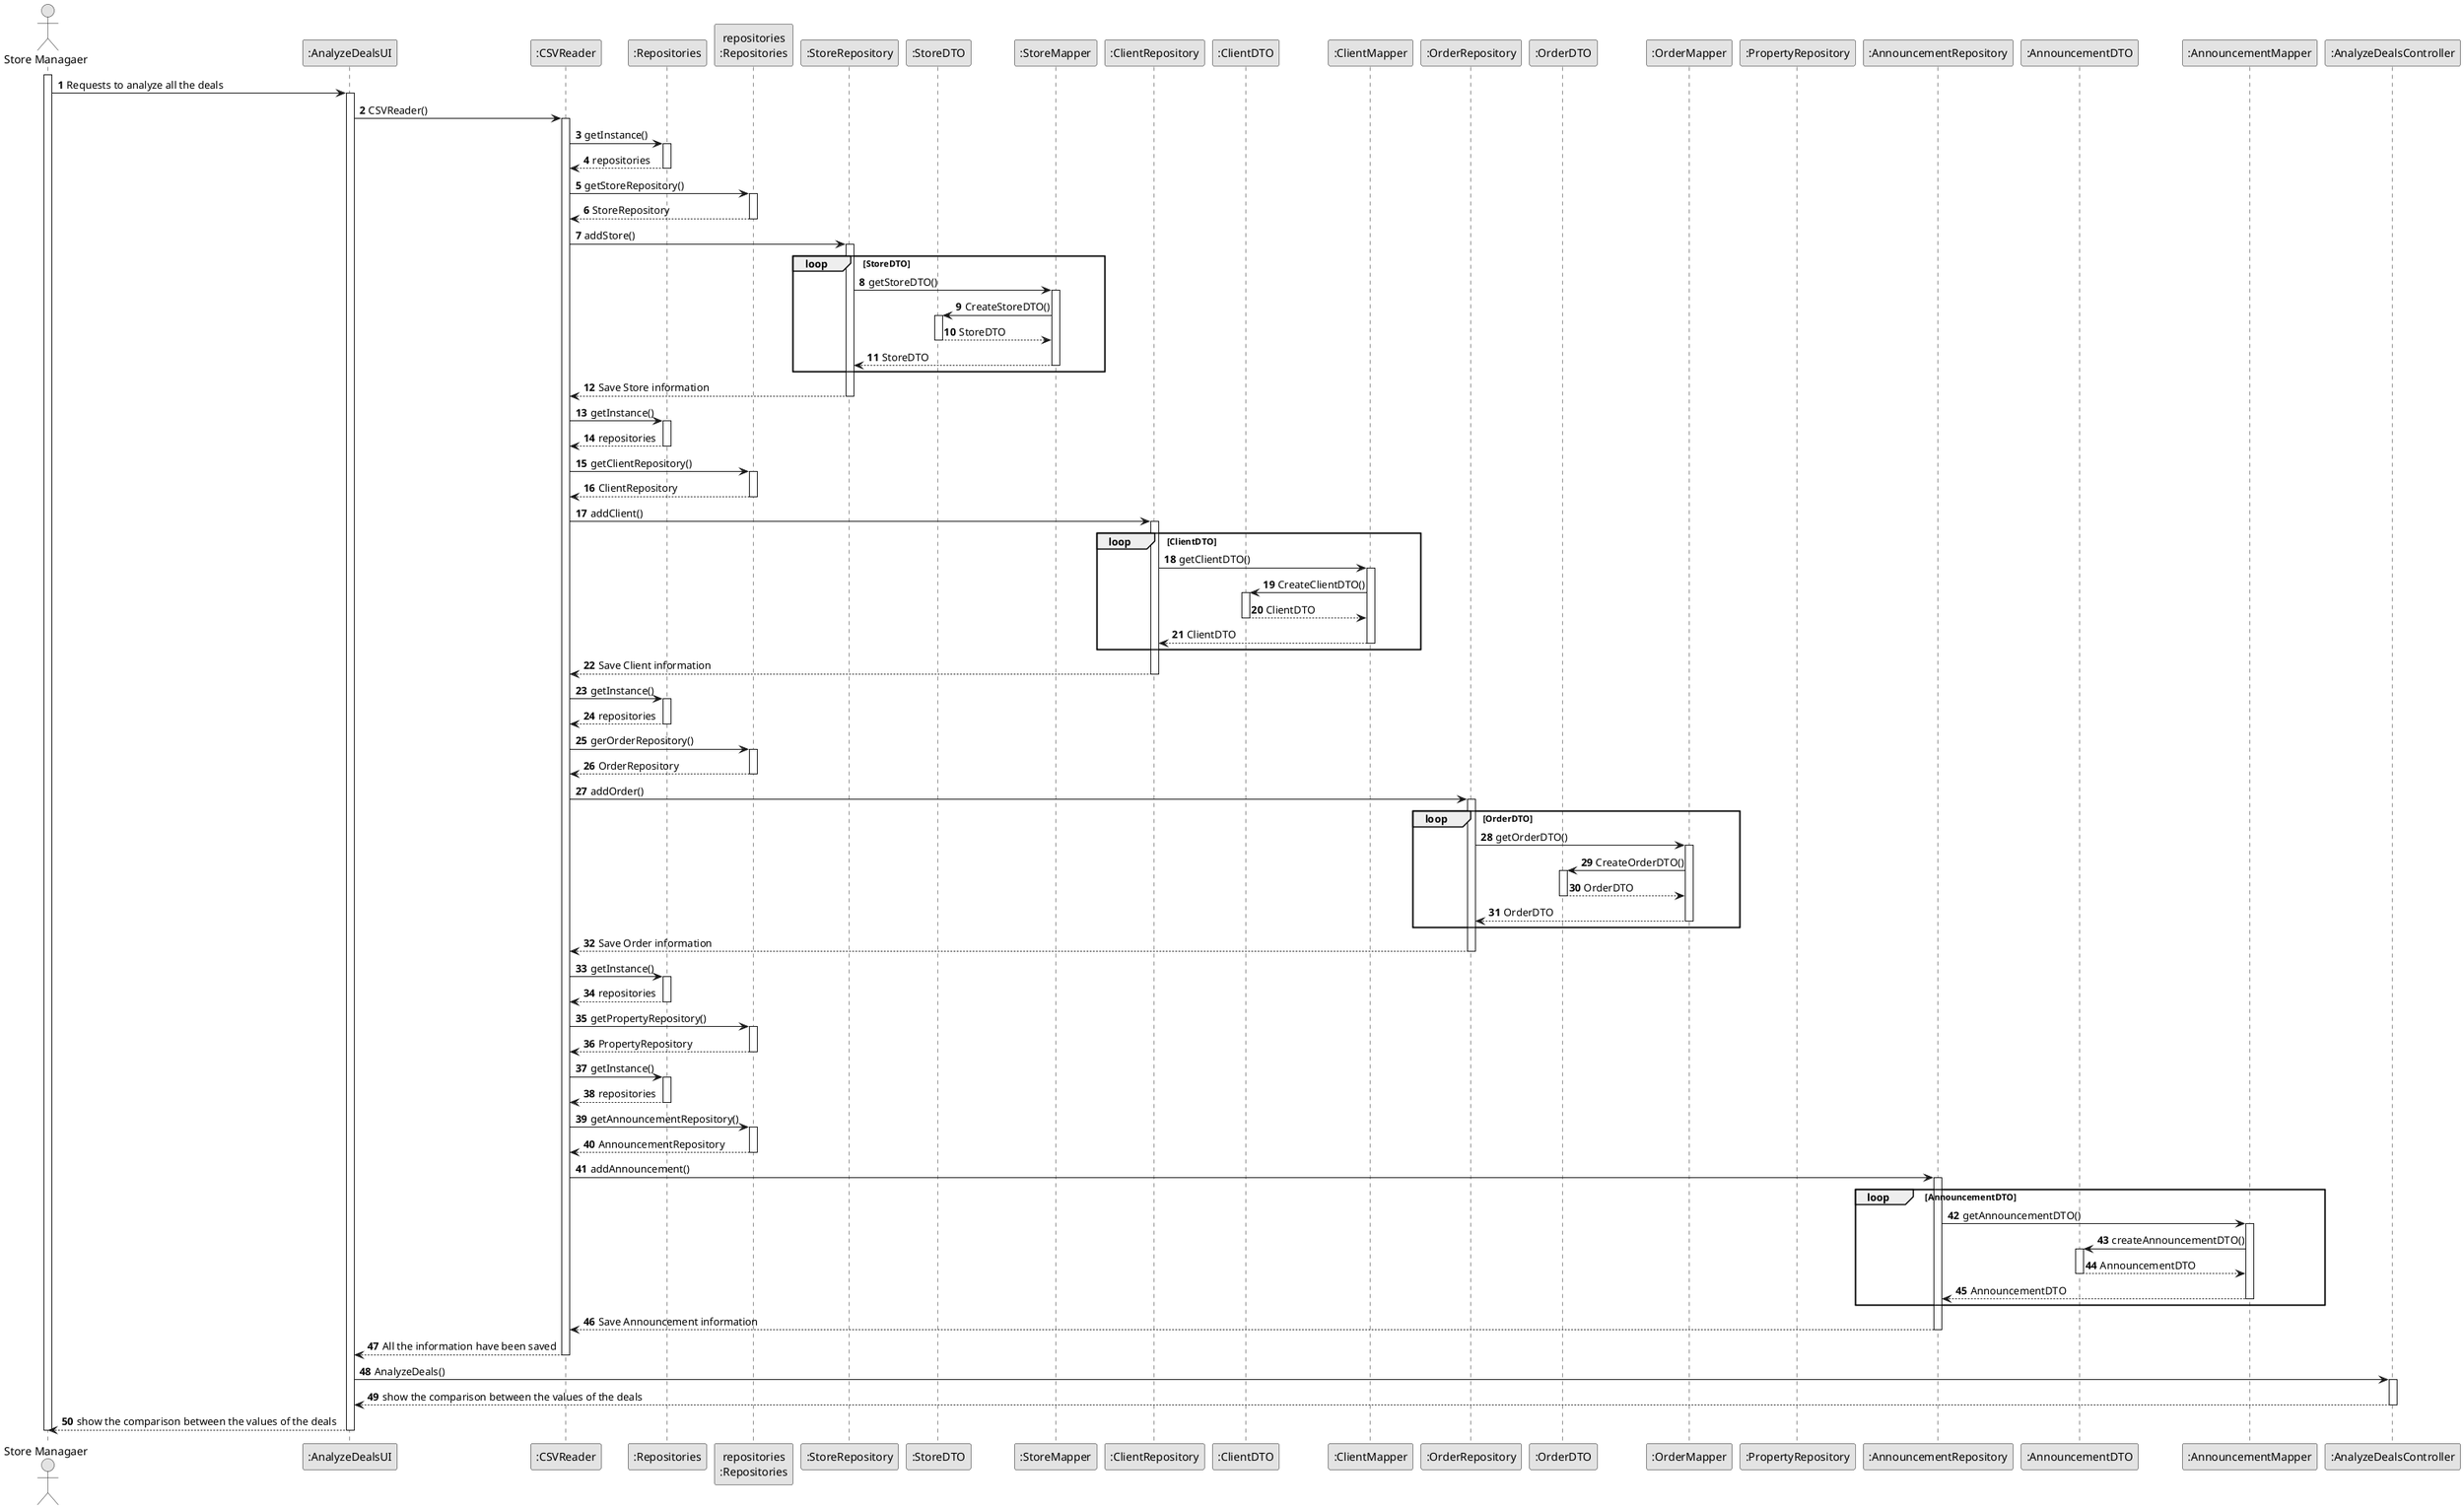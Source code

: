   @startuml
skinparam monochrome true
skinparam packageStyle rectangle
skinparam shadowing false

autonumber

'hide footbox
actor "Store Managaer" as User
participant ":AnalyzeDealsUI" as UI
participant ":CSVReader" as CSV
participant ":Repositories" as RepositorySingleton
participant "repositories\n:Repositories" as PLAT
participant ":StoreRepository" as StoreREPO
participant ":StoreDTO" as StoreDTO
participant ":StoreMapper" as StoreMapper
participant ":ClientRepository" as ClientREPO
participant ":ClientDTO" as ClientDTO
participant ":ClientMapper" as ClientMapper
participant ":OrderRepository" as OrderREPO
participant ":OrderDTO" as OrderDTO
participant ":OrderMapper" as OrderMapper
participant ":PropertyRepository" as PropertyREPO
participant ":AnnouncementRepository" as AnnouncementREPO
participant ":AnnouncementDTO" as AnnouncementDTO
participant ":AnnouncementMapper" as AnnouncementMapper
participant ":AnalyzeDealsController" as CTRL

activate User

User -> UI : Requests to analyze all the deals
activate UI

UI -> CSV : CSVReader()
activate CSV

            CSV -> RepositorySingleton : getInstance()
            activate RepositorySingleton

            RepositorySingleton --> CSV: repositories
            deactivate RepositorySingleton

            CSV -> PLAT : getStoreRepository()
            activate PLAT

            PLAT --> CSV: StoreRepository
            deactivate PLAT

            CSV -> StoreREPO : addStore()
            loop StoreDTO

            activate StoreREPO
            StoreREPO->StoreMapper: getStoreDTO()
            activate StoreMapper

            StoreMapper->StoreDTO:CreateStoreDTO()

            activate StoreDTO
            StoreDTO-->StoreMapper:StoreDTO
            deactivate StoreDTO
            StoreMapper-->StoreREPO:StoreDTO
            deactivate StoreMapper
            end
            StoreREPO --> CSV : Save Store information
            deactivate StoreREPO

            CSV -> RepositorySingleton : getInstance()
            activate RepositorySingleton

            RepositorySingleton --> CSV: repositories
            deactivate RepositorySingleton

            CSV -> PLAT : getClientRepository()
            activate PLAT

            PLAT --> CSV: ClientRepository
            deactivate PLAT

            CSV -> ClientREPO : addClient()
            loop ClientDTO

            activate ClientREPO
            ClientREPO->ClientMapper:getClientDTO()
            activate ClientMapper

            ClientMapper->ClientDTO:CreateClientDTO()

            activate ClientDTO
            ClientDTO-->ClientMapper:ClientDTO
            deactivate ClientDTO
            ClientMapper-->ClientREPO:ClientDTO
            deactivate ClientMapper
            end
            ClientREPO --> CSV : Save Client information
            deactivate ClientREPO

            CSV -> RepositorySingleton : getInstance()
            activate RepositorySingleton

            RepositorySingleton --> CSV: repositories
            deactivate RepositorySingleton

            CSV -> PLAT : gerOrderRepository()
            activate PLAT

            PLAT --> CSV: OrderRepository
            deactivate PLAT

            CSV -> OrderREPO : addOrder()
            loop OrderDTO

            activate OrderREPO
            OrderREPO->OrderMapper:getOrderDTO()
            activate OrderMapper

            OrderMapper->OrderDTO:CreateOrderDTO()

            activate OrderDTO
            OrderDTO-->OrderMapper:OrderDTO
            deactivate OrderDTO
            OrderMapper-->OrderREPO:OrderDTO
            deactivate OrderMapper
            end
            OrderREPO --> CSV : Save Order information
            deactivate OrderREPO

            CSV -> RepositorySingleton : getInstance()
            activate RepositorySingleton

            RepositorySingleton --> CSV: repositories
            deactivate RepositorySingleton

            CSV -> PLAT : getPropertyRepository()
            activate PLAT

            PLAT --> CSV: PropertyRepository
            deactivate PLAT

            CSV -> RepositorySingleton : getInstance()
            activate RepositorySingleton

            RepositorySingleton --> CSV: repositories
            deactivate RepositorySingleton

            CSV -> PLAT : getAnnouncementRepository()
            activate PLAT

            PLAT --> CSV: AnnouncementRepository
            deactivate PLAT

            CSV -> AnnouncementREPO : addAnnouncement()
            loop AnnouncementDTO

            activate AnnouncementREPO
            AnnouncementREPO->AnnouncementMapper:getAnnouncementDTO()
            activate AnnouncementMapper

            AnnouncementMapper->AnnouncementDTO:createAnnouncementDTO()

            activate AnnouncementDTO
            AnnouncementDTO-->AnnouncementMapper:AnnouncementDTO
            deactivate AnnouncementDTO
            AnnouncementMapper-->AnnouncementREPO:AnnouncementDTO
            deactivate AnnouncementMapper
            end
            AnnouncementREPO --> CSV : Save Announcement information
            deactivate AnnouncementREPO

CSV --> UI : All the information have been saved
deactivate CSV

UI -> CTRL : AnalyzeDeals()
activate CTRL

CTRL --> UI : show the comparison between the values of the deals
deactivate CTRL

UI --> User : show the comparison between the values of the deals
deactivate UI

deactivate User
@enduml
